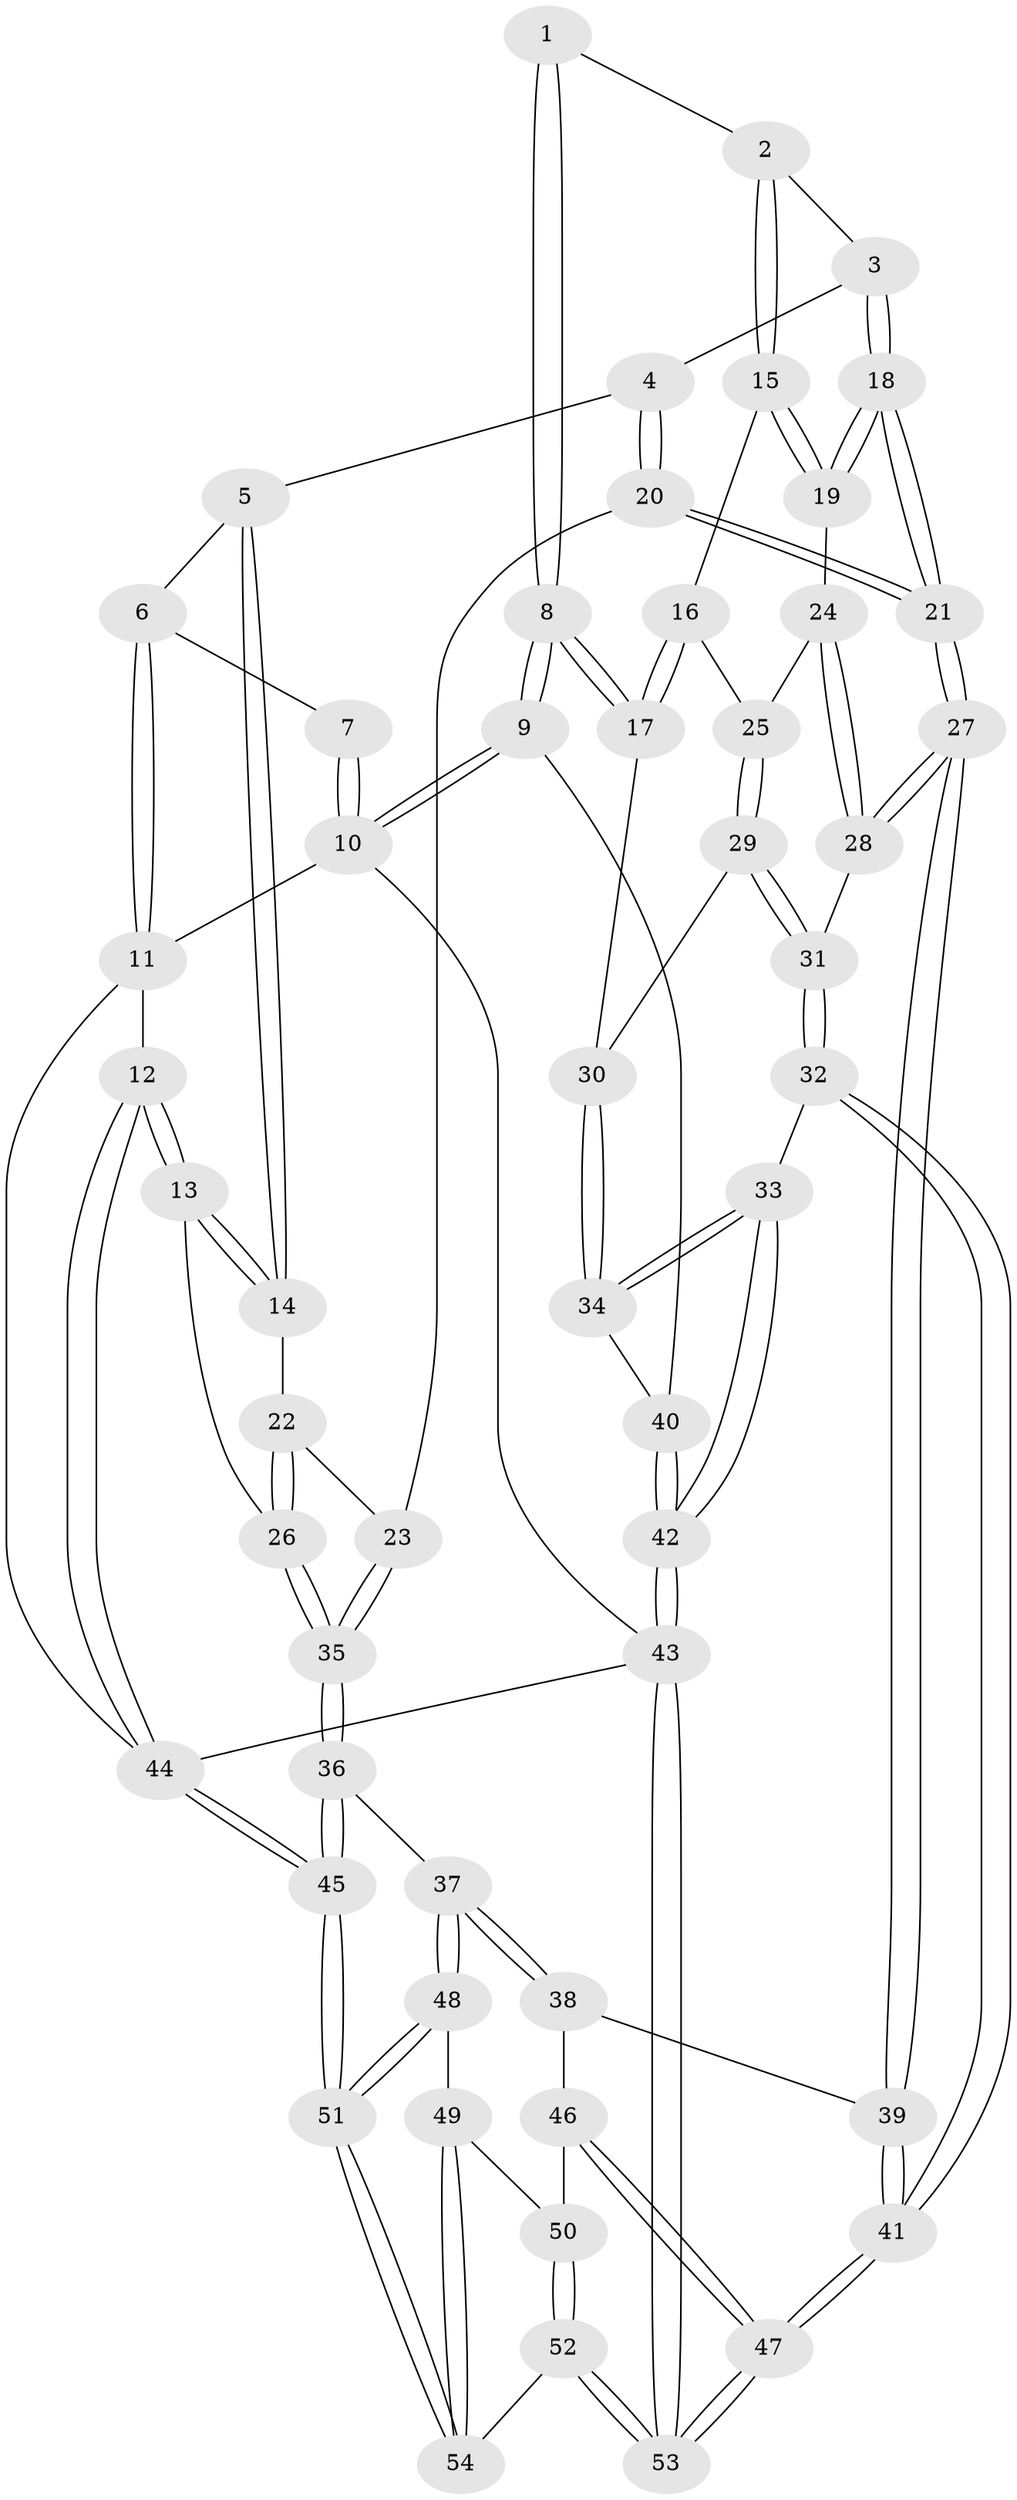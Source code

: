 // coarse degree distribution, {5: 0.3125, 4: 0.1875, 3: 0.3125, 6: 0.125, 8: 0.0625}
// Generated by graph-tools (version 1.1) at 2025/04/03/04/25 22:04:23]
// undirected, 54 vertices, 132 edges
graph export_dot {
graph [start="1"]
  node [color=gray90,style=filled];
  1 [pos="+0.2806640129008065+0"];
  2 [pos="+0.3181144595674578+0.0740036079446813"];
  3 [pos="+0.3342426552233229+0.08071761883691402"];
  4 [pos="+0.5290750614113573+0.1360089096411976"];
  5 [pos="+0.7832341096791496+0"];
  6 [pos="+0.9122780198682575+0"];
  7 [pos="+0.27820279824061994+0"];
  8 [pos="+0+0.23192279427660864"];
  9 [pos="+0+0.22565051538372383"];
  10 [pos="+0+0"];
  11 [pos="+1+0"];
  12 [pos="+1+0.48372548152562517"];
  13 [pos="+0.9384313561754547+0.5121510746724458"];
  14 [pos="+0.762765122053228+0.13241485596522817"];
  15 [pos="+0.293648477813117+0.10962896791046121"];
  16 [pos="+0.2372200379122103+0.1636027849262694"];
  17 [pos="+0+0.23876628082787948"];
  18 [pos="+0.44424552044470506+0.3113354939622461"];
  19 [pos="+0.3713449114359342+0.2860739761513006"];
  20 [pos="+0.5440969424309102+0.32641987278990264"];
  21 [pos="+0.5051844172973338+0.35032159654378275"];
  22 [pos="+0.713783712112351+0.23288150053840298"];
  23 [pos="+0.5980390445593484+0.339488342704179"];
  24 [pos="+0.3264755667735949+0.3099499980015522"];
  25 [pos="+0.26437090519399153+0.2957616776859955"];
  26 [pos="+0.9193847022456159+0.5193208289673431"];
  27 [pos="+0.45830396537126444+0.4209785954769178"];
  28 [pos="+0.3539124122583239+0.39858046665257585"];
  29 [pos="+0.22798945352371527+0.383378058653321"];
  30 [pos="+0.1148686529966843+0.36744540476998827"];
  31 [pos="+0.25430002284798414+0.4158298924507009"];
  32 [pos="+0.24279831852191247+0.7018619320358418"];
  33 [pos="+0.15839794211928773+0.6698781659632341"];
  34 [pos="+0.12105927075444266+0.5646777637787845"];
  35 [pos="+0.8448154735957702+0.55562021392195"];
  36 [pos="+0.8157111579395148+0.5910489555714764"];
  37 [pos="+0.7526191199064198+0.6553275720502371"];
  38 [pos="+0.6144272318647307+0.6578168890743638"];
  39 [pos="+0.4458076006236529+0.6449940346685439"];
  40 [pos="+0+0.2474736021689294"];
  41 [pos="+0.28932957168540824+0.7391983687478045"];
  42 [pos="+0+0.6918002124776611"];
  43 [pos="+0+1"];
  44 [pos="+1+1"];
  45 [pos="+1+1"];
  46 [pos="+0.5622818030451128+0.8656851385660836"];
  47 [pos="+0.2897016547909959+0.7625786651981435"];
  48 [pos="+0.7575364227920567+0.7666927309415182"];
  49 [pos="+0.6862686712612225+0.8732741543070012"];
  50 [pos="+0.5665701540249815+0.8707854243474417"];
  51 [pos="+1+1"];
  52 [pos="+0.4761137389858134+1"];
  53 [pos="+0.25813520001139934+1"];
  54 [pos="+0.5965657879627488+1"];
  1 -- 2;
  1 -- 8;
  1 -- 8;
  2 -- 3;
  2 -- 15;
  2 -- 15;
  3 -- 4;
  3 -- 18;
  3 -- 18;
  4 -- 5;
  4 -- 20;
  4 -- 20;
  5 -- 6;
  5 -- 14;
  5 -- 14;
  6 -- 7;
  6 -- 11;
  6 -- 11;
  7 -- 10;
  7 -- 10;
  8 -- 9;
  8 -- 9;
  8 -- 17;
  8 -- 17;
  9 -- 10;
  9 -- 10;
  9 -- 40;
  10 -- 11;
  10 -- 43;
  11 -- 12;
  11 -- 44;
  12 -- 13;
  12 -- 13;
  12 -- 44;
  12 -- 44;
  13 -- 14;
  13 -- 14;
  13 -- 26;
  14 -- 22;
  15 -- 16;
  15 -- 19;
  15 -- 19;
  16 -- 17;
  16 -- 17;
  16 -- 25;
  17 -- 30;
  18 -- 19;
  18 -- 19;
  18 -- 21;
  18 -- 21;
  19 -- 24;
  20 -- 21;
  20 -- 21;
  20 -- 23;
  21 -- 27;
  21 -- 27;
  22 -- 23;
  22 -- 26;
  22 -- 26;
  23 -- 35;
  23 -- 35;
  24 -- 25;
  24 -- 28;
  24 -- 28;
  25 -- 29;
  25 -- 29;
  26 -- 35;
  26 -- 35;
  27 -- 28;
  27 -- 28;
  27 -- 39;
  27 -- 39;
  28 -- 31;
  29 -- 30;
  29 -- 31;
  29 -- 31;
  30 -- 34;
  30 -- 34;
  31 -- 32;
  31 -- 32;
  32 -- 33;
  32 -- 41;
  32 -- 41;
  33 -- 34;
  33 -- 34;
  33 -- 42;
  33 -- 42;
  34 -- 40;
  35 -- 36;
  35 -- 36;
  36 -- 37;
  36 -- 45;
  36 -- 45;
  37 -- 38;
  37 -- 38;
  37 -- 48;
  37 -- 48;
  38 -- 39;
  38 -- 46;
  39 -- 41;
  39 -- 41;
  40 -- 42;
  40 -- 42;
  41 -- 47;
  41 -- 47;
  42 -- 43;
  42 -- 43;
  43 -- 53;
  43 -- 53;
  43 -- 44;
  44 -- 45;
  44 -- 45;
  45 -- 51;
  45 -- 51;
  46 -- 47;
  46 -- 47;
  46 -- 50;
  47 -- 53;
  47 -- 53;
  48 -- 49;
  48 -- 51;
  48 -- 51;
  49 -- 50;
  49 -- 54;
  49 -- 54;
  50 -- 52;
  50 -- 52;
  51 -- 54;
  51 -- 54;
  52 -- 53;
  52 -- 53;
  52 -- 54;
}
